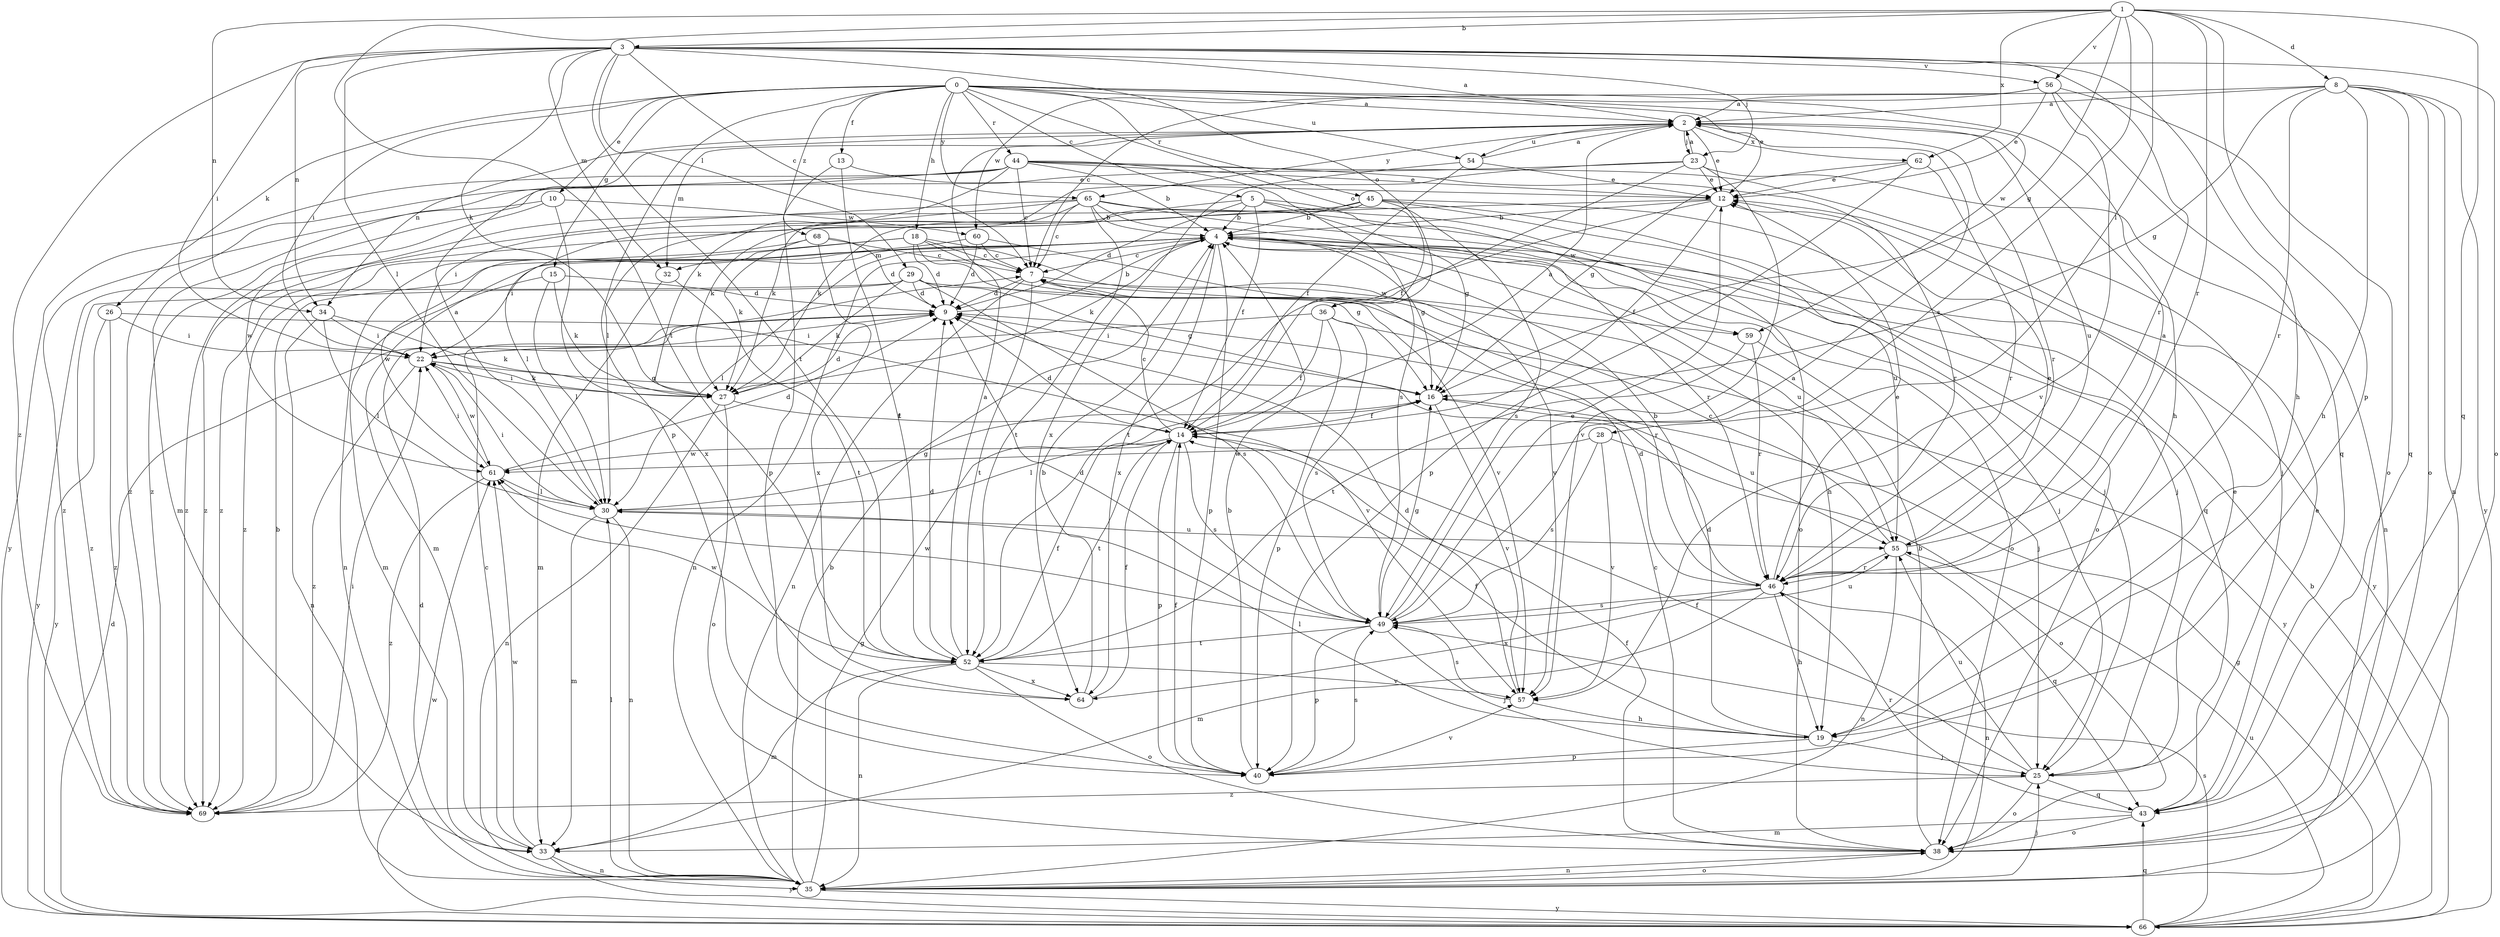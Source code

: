 strict digraph  {
0;
1;
2;
3;
4;
5;
7;
8;
9;
10;
12;
13;
14;
15;
16;
18;
19;
22;
23;
25;
26;
27;
28;
29;
30;
32;
33;
34;
35;
36;
38;
40;
43;
44;
45;
46;
49;
52;
54;
55;
56;
57;
59;
60;
61;
62;
64;
65;
66;
68;
69;
0 -> 2  [label=a];
0 -> 5  [label=c];
0 -> 10  [label=e];
0 -> 12  [label=e];
0 -> 13  [label=f];
0 -> 15  [label=g];
0 -> 18  [label=h];
0 -> 19  [label=h];
0 -> 22  [label=i];
0 -> 26  [label=k];
0 -> 36  [label=o];
0 -> 40  [label=p];
0 -> 44  [label=r];
0 -> 45  [label=r];
0 -> 54  [label=u];
0 -> 59  [label=w];
0 -> 65  [label=y];
0 -> 68  [label=z];
1 -> 3  [label=b];
1 -> 8  [label=d];
1 -> 16  [label=g];
1 -> 28  [label=l];
1 -> 34  [label=n];
1 -> 40  [label=p];
1 -> 43  [label=q];
1 -> 46  [label=r];
1 -> 49  [label=s];
1 -> 52  [label=t];
1 -> 56  [label=v];
1 -> 62  [label=x];
2 -> 12  [label=e];
2 -> 23  [label=j];
2 -> 32  [label=m];
2 -> 34  [label=n];
2 -> 46  [label=r];
2 -> 54  [label=u];
2 -> 55  [label=u];
2 -> 62  [label=x];
2 -> 65  [label=y];
3 -> 2  [label=a];
3 -> 7  [label=c];
3 -> 19  [label=h];
3 -> 22  [label=i];
3 -> 23  [label=j];
3 -> 27  [label=k];
3 -> 29  [label=l];
3 -> 30  [label=l];
3 -> 32  [label=m];
3 -> 34  [label=n];
3 -> 36  [label=o];
3 -> 38  [label=o];
3 -> 46  [label=r];
3 -> 52  [label=t];
3 -> 56  [label=v];
3 -> 69  [label=z];
4 -> 7  [label=c];
4 -> 16  [label=g];
4 -> 25  [label=j];
4 -> 27  [label=k];
4 -> 30  [label=l];
4 -> 32  [label=m];
4 -> 33  [label=m];
4 -> 35  [label=n];
4 -> 38  [label=o];
4 -> 40  [label=p];
4 -> 55  [label=u];
4 -> 64  [label=x];
4 -> 66  [label=y];
5 -> 4  [label=b];
5 -> 9  [label=d];
5 -> 14  [label=f];
5 -> 16  [label=g];
5 -> 27  [label=k];
5 -> 38  [label=o];
5 -> 59  [label=w];
7 -> 9  [label=d];
7 -> 35  [label=n];
7 -> 52  [label=t];
7 -> 59  [label=w];
8 -> 2  [label=a];
8 -> 16  [label=g];
8 -> 19  [label=h];
8 -> 35  [label=n];
8 -> 38  [label=o];
8 -> 43  [label=q];
8 -> 46  [label=r];
8 -> 60  [label=w];
8 -> 66  [label=y];
9 -> 4  [label=b];
9 -> 22  [label=i];
10 -> 60  [label=w];
10 -> 61  [label=w];
10 -> 64  [label=x];
10 -> 69  [label=z];
12 -> 4  [label=b];
12 -> 14  [label=f];
12 -> 52  [label=t];
12 -> 69  [label=z];
13 -> 12  [label=e];
13 -> 40  [label=p];
13 -> 52  [label=t];
14 -> 2  [label=a];
14 -> 7  [label=c];
14 -> 9  [label=d];
14 -> 30  [label=l];
14 -> 40  [label=p];
14 -> 49  [label=s];
14 -> 52  [label=t];
14 -> 61  [label=w];
15 -> 9  [label=d];
15 -> 27  [label=k];
15 -> 30  [label=l];
15 -> 33  [label=m];
16 -> 14  [label=f];
16 -> 55  [label=u];
16 -> 57  [label=v];
18 -> 7  [label=c];
18 -> 9  [label=d];
18 -> 16  [label=g];
18 -> 19  [label=h];
18 -> 35  [label=n];
18 -> 57  [label=v];
18 -> 61  [label=w];
19 -> 9  [label=d];
19 -> 14  [label=f];
19 -> 25  [label=j];
19 -> 30  [label=l];
19 -> 40  [label=p];
22 -> 16  [label=g];
22 -> 27  [label=k];
22 -> 61  [label=w];
22 -> 69  [label=z];
23 -> 2  [label=a];
23 -> 12  [label=e];
23 -> 14  [label=f];
23 -> 30  [label=l];
23 -> 35  [label=n];
23 -> 57  [label=v];
23 -> 69  [label=z];
25 -> 12  [label=e];
25 -> 14  [label=f];
25 -> 38  [label=o];
25 -> 43  [label=q];
25 -> 55  [label=u];
25 -> 69  [label=z];
26 -> 22  [label=i];
26 -> 57  [label=v];
26 -> 66  [label=y];
26 -> 69  [label=z];
27 -> 9  [label=d];
27 -> 14  [label=f];
27 -> 22  [label=i];
27 -> 35  [label=n];
27 -> 38  [label=o];
28 -> 38  [label=o];
28 -> 49  [label=s];
28 -> 57  [label=v];
28 -> 61  [label=w];
29 -> 9  [label=d];
29 -> 16  [label=g];
29 -> 27  [label=k];
29 -> 46  [label=r];
29 -> 49  [label=s];
29 -> 66  [label=y];
29 -> 69  [label=z];
30 -> 2  [label=a];
30 -> 16  [label=g];
30 -> 22  [label=i];
30 -> 33  [label=m];
30 -> 35  [label=n];
30 -> 55  [label=u];
32 -> 33  [label=m];
32 -> 52  [label=t];
33 -> 7  [label=c];
33 -> 35  [label=n];
33 -> 61  [label=w];
33 -> 66  [label=y];
34 -> 22  [label=i];
34 -> 27  [label=k];
34 -> 30  [label=l];
34 -> 35  [label=n];
35 -> 4  [label=b];
35 -> 9  [label=d];
35 -> 16  [label=g];
35 -> 25  [label=j];
35 -> 30  [label=l];
35 -> 38  [label=o];
35 -> 66  [label=y];
36 -> 14  [label=f];
36 -> 22  [label=i];
36 -> 40  [label=p];
36 -> 49  [label=s];
36 -> 66  [label=y];
38 -> 4  [label=b];
38 -> 7  [label=c];
38 -> 14  [label=f];
38 -> 35  [label=n];
40 -> 4  [label=b];
40 -> 14  [label=f];
40 -> 49  [label=s];
40 -> 57  [label=v];
43 -> 12  [label=e];
43 -> 33  [label=m];
43 -> 38  [label=o];
43 -> 46  [label=r];
44 -> 4  [label=b];
44 -> 7  [label=c];
44 -> 12  [label=e];
44 -> 25  [label=j];
44 -> 27  [label=k];
44 -> 33  [label=m];
44 -> 46  [label=r];
44 -> 49  [label=s];
44 -> 66  [label=y];
44 -> 69  [label=z];
45 -> 4  [label=b];
45 -> 25  [label=j];
45 -> 27  [label=k];
45 -> 30  [label=l];
45 -> 38  [label=o];
45 -> 49  [label=s];
45 -> 55  [label=u];
45 -> 69  [label=z];
46 -> 4  [label=b];
46 -> 9  [label=d];
46 -> 12  [label=e];
46 -> 19  [label=h];
46 -> 33  [label=m];
46 -> 35  [label=n];
46 -> 49  [label=s];
46 -> 64  [label=x];
49 -> 2  [label=a];
49 -> 9  [label=d];
49 -> 12  [label=e];
49 -> 16  [label=g];
49 -> 25  [label=j];
49 -> 40  [label=p];
49 -> 52  [label=t];
49 -> 55  [label=u];
49 -> 61  [label=w];
52 -> 2  [label=a];
52 -> 9  [label=d];
52 -> 14  [label=f];
52 -> 33  [label=m];
52 -> 35  [label=n];
52 -> 38  [label=o];
52 -> 57  [label=v];
52 -> 61  [label=w];
52 -> 64  [label=x];
54 -> 2  [label=a];
54 -> 12  [label=e];
54 -> 14  [label=f];
54 -> 64  [label=x];
55 -> 2  [label=a];
55 -> 7  [label=c];
55 -> 12  [label=e];
55 -> 35  [label=n];
55 -> 43  [label=q];
55 -> 46  [label=r];
56 -> 2  [label=a];
56 -> 7  [label=c];
56 -> 12  [label=e];
56 -> 38  [label=o];
56 -> 43  [label=q];
56 -> 57  [label=v];
57 -> 9  [label=d];
57 -> 19  [label=h];
57 -> 49  [label=s];
59 -> 25  [label=j];
59 -> 46  [label=r];
59 -> 52  [label=t];
60 -> 7  [label=c];
60 -> 9  [label=d];
60 -> 22  [label=i];
60 -> 57  [label=v];
61 -> 9  [label=d];
61 -> 22  [label=i];
61 -> 30  [label=l];
61 -> 69  [label=z];
62 -> 12  [label=e];
62 -> 16  [label=g];
62 -> 40  [label=p];
62 -> 46  [label=r];
64 -> 4  [label=b];
64 -> 14  [label=f];
65 -> 4  [label=b];
65 -> 7  [label=c];
65 -> 22  [label=i];
65 -> 25  [label=j];
65 -> 27  [label=k];
65 -> 43  [label=q];
65 -> 46  [label=r];
65 -> 52  [label=t];
65 -> 69  [label=z];
66 -> 4  [label=b];
66 -> 9  [label=d];
66 -> 16  [label=g];
66 -> 43  [label=q];
66 -> 49  [label=s];
66 -> 55  [label=u];
66 -> 61  [label=w];
68 -> 7  [label=c];
68 -> 9  [label=d];
68 -> 27  [label=k];
68 -> 64  [label=x];
68 -> 69  [label=z];
69 -> 4  [label=b];
69 -> 22  [label=i];
}
